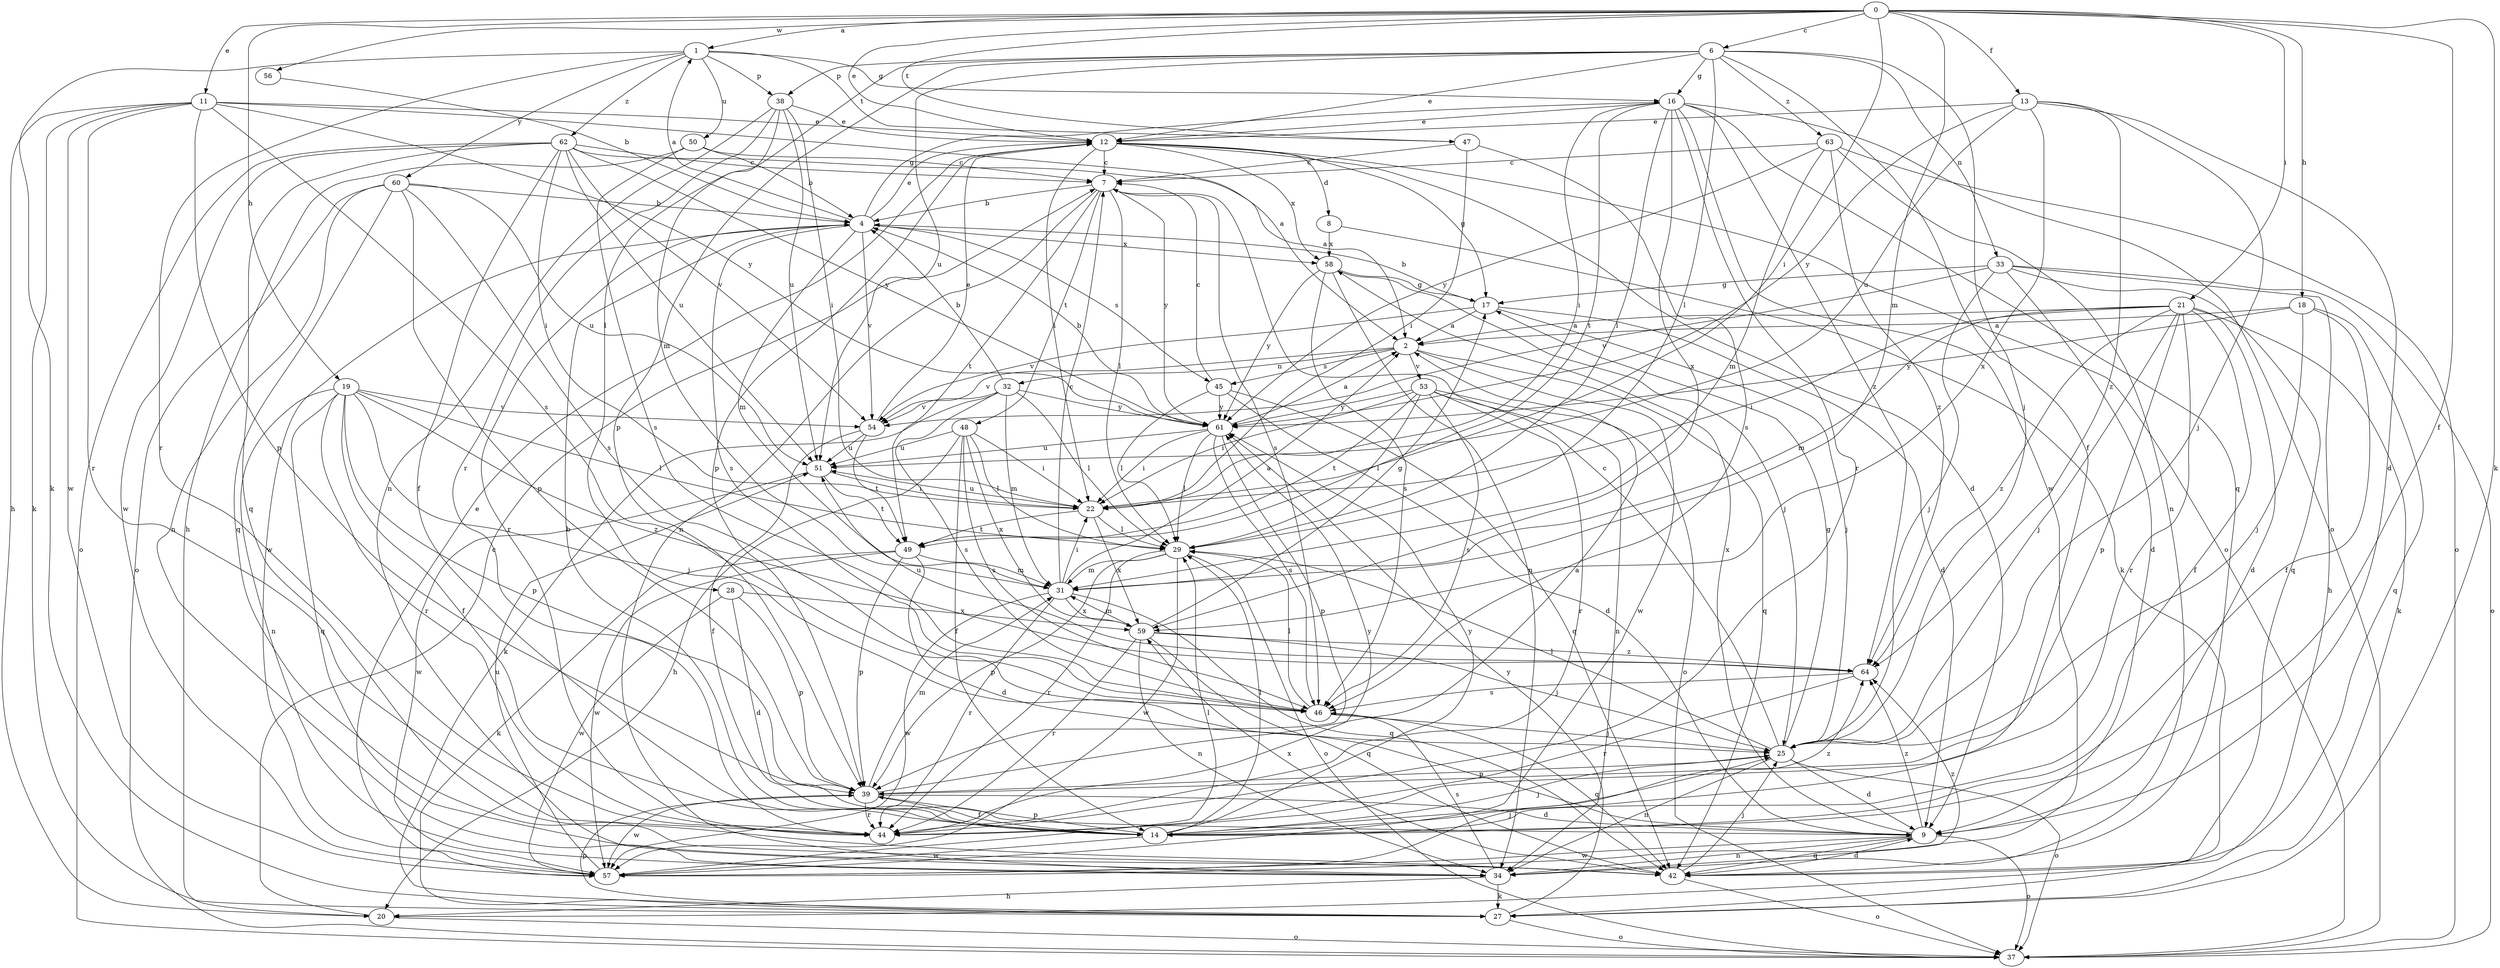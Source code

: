 strict digraph  {
0;
1;
2;
4;
6;
7;
8;
9;
11;
12;
13;
14;
16;
17;
18;
19;
20;
21;
22;
25;
27;
28;
29;
31;
32;
33;
34;
37;
38;
39;
42;
44;
45;
46;
47;
48;
49;
50;
51;
53;
54;
56;
57;
58;
59;
60;
61;
62;
63;
64;
0 -> 1  [label=a];
0 -> 6  [label=c];
0 -> 11  [label=e];
0 -> 12  [label=e];
0 -> 13  [label=f];
0 -> 14  [label=f];
0 -> 18  [label=h];
0 -> 19  [label=h];
0 -> 21  [label=i];
0 -> 22  [label=i];
0 -> 27  [label=k];
0 -> 31  [label=m];
0 -> 47  [label=t];
0 -> 56  [label=w];
1 -> 16  [label=g];
1 -> 27  [label=k];
1 -> 38  [label=p];
1 -> 44  [label=r];
1 -> 47  [label=t];
1 -> 50  [label=u];
1 -> 60  [label=y];
1 -> 62  [label=z];
2 -> 32  [label=n];
2 -> 42  [label=q];
2 -> 45  [label=s];
2 -> 53  [label=v];
2 -> 54  [label=v];
2 -> 57  [label=w];
4 -> 1  [label=a];
4 -> 12  [label=e];
4 -> 16  [label=g];
4 -> 31  [label=m];
4 -> 44  [label=r];
4 -> 45  [label=s];
4 -> 46  [label=s];
4 -> 54  [label=v];
4 -> 57  [label=w];
4 -> 58  [label=x];
6 -> 12  [label=e];
6 -> 14  [label=f];
6 -> 16  [label=g];
6 -> 25  [label=j];
6 -> 28  [label=l];
6 -> 29  [label=l];
6 -> 33  [label=n];
6 -> 38  [label=p];
6 -> 39  [label=p];
6 -> 51  [label=u];
6 -> 63  [label=z];
7 -> 4  [label=b];
7 -> 29  [label=l];
7 -> 34  [label=n];
7 -> 46  [label=s];
7 -> 48  [label=t];
7 -> 49  [label=t];
7 -> 61  [label=y];
8 -> 27  [label=k];
8 -> 58  [label=x];
9 -> 34  [label=n];
9 -> 37  [label=o];
9 -> 42  [label=q];
9 -> 57  [label=w];
9 -> 58  [label=x];
9 -> 64  [label=z];
11 -> 2  [label=a];
11 -> 12  [label=e];
11 -> 20  [label=h];
11 -> 27  [label=k];
11 -> 39  [label=p];
11 -> 44  [label=r];
11 -> 46  [label=s];
11 -> 57  [label=w];
11 -> 61  [label=y];
12 -> 7  [label=c];
12 -> 8  [label=d];
12 -> 9  [label=d];
12 -> 17  [label=g];
12 -> 22  [label=i];
12 -> 37  [label=o];
12 -> 39  [label=p];
12 -> 58  [label=x];
13 -> 9  [label=d];
13 -> 12  [label=e];
13 -> 25  [label=j];
13 -> 51  [label=u];
13 -> 59  [label=x];
13 -> 61  [label=y];
13 -> 64  [label=z];
14 -> 4  [label=b];
14 -> 25  [label=j];
14 -> 29  [label=l];
14 -> 39  [label=p];
14 -> 57  [label=w];
14 -> 61  [label=y];
14 -> 64  [label=z];
16 -> 12  [label=e];
16 -> 22  [label=i];
16 -> 29  [label=l];
16 -> 37  [label=o];
16 -> 42  [label=q];
16 -> 44  [label=r];
16 -> 49  [label=t];
16 -> 57  [label=w];
16 -> 59  [label=x];
16 -> 64  [label=z];
17 -> 2  [label=a];
17 -> 4  [label=b];
17 -> 9  [label=d];
17 -> 25  [label=j];
17 -> 54  [label=v];
18 -> 2  [label=a];
18 -> 14  [label=f];
18 -> 25  [label=j];
18 -> 42  [label=q];
18 -> 61  [label=y];
19 -> 14  [label=f];
19 -> 25  [label=j];
19 -> 29  [label=l];
19 -> 34  [label=n];
19 -> 39  [label=p];
19 -> 42  [label=q];
19 -> 44  [label=r];
19 -> 54  [label=v];
19 -> 64  [label=z];
20 -> 7  [label=c];
20 -> 37  [label=o];
21 -> 2  [label=a];
21 -> 9  [label=d];
21 -> 14  [label=f];
21 -> 22  [label=i];
21 -> 25  [label=j];
21 -> 27  [label=k];
21 -> 31  [label=m];
21 -> 39  [label=p];
21 -> 44  [label=r];
21 -> 64  [label=z];
22 -> 29  [label=l];
22 -> 49  [label=t];
22 -> 51  [label=u];
22 -> 59  [label=x];
25 -> 7  [label=c];
25 -> 9  [label=d];
25 -> 17  [label=g];
25 -> 29  [label=l];
25 -> 34  [label=n];
25 -> 37  [label=o];
25 -> 39  [label=p];
27 -> 37  [label=o];
27 -> 39  [label=p];
27 -> 61  [label=y];
28 -> 9  [label=d];
28 -> 39  [label=p];
28 -> 57  [label=w];
28 -> 59  [label=x];
29 -> 31  [label=m];
29 -> 37  [label=o];
29 -> 39  [label=p];
29 -> 44  [label=r];
29 -> 57  [label=w];
31 -> 2  [label=a];
31 -> 7  [label=c];
31 -> 22  [label=i];
31 -> 42  [label=q];
31 -> 44  [label=r];
31 -> 57  [label=w];
31 -> 59  [label=x];
32 -> 4  [label=b];
32 -> 27  [label=k];
32 -> 29  [label=l];
32 -> 31  [label=m];
32 -> 46  [label=s];
32 -> 54  [label=v];
32 -> 61  [label=y];
33 -> 9  [label=d];
33 -> 17  [label=g];
33 -> 20  [label=h];
33 -> 25  [label=j];
33 -> 37  [label=o];
33 -> 42  [label=q];
33 -> 54  [label=v];
34 -> 20  [label=h];
34 -> 27  [label=k];
34 -> 46  [label=s];
34 -> 64  [label=z];
38 -> 12  [label=e];
38 -> 22  [label=i];
38 -> 31  [label=m];
38 -> 34  [label=n];
38 -> 44  [label=r];
38 -> 51  [label=u];
39 -> 2  [label=a];
39 -> 9  [label=d];
39 -> 14  [label=f];
39 -> 31  [label=m];
39 -> 44  [label=r];
39 -> 57  [label=w];
42 -> 9  [label=d];
42 -> 25  [label=j];
42 -> 37  [label=o];
42 -> 59  [label=x];
44 -> 61  [label=y];
45 -> 7  [label=c];
45 -> 9  [label=d];
45 -> 29  [label=l];
45 -> 42  [label=q];
45 -> 61  [label=y];
46 -> 25  [label=j];
46 -> 29  [label=l];
46 -> 42  [label=q];
47 -> 7  [label=c];
47 -> 22  [label=i];
47 -> 46  [label=s];
48 -> 14  [label=f];
48 -> 20  [label=h];
48 -> 22  [label=i];
48 -> 29  [label=l];
48 -> 46  [label=s];
48 -> 51  [label=u];
48 -> 59  [label=x];
49 -> 9  [label=d];
49 -> 27  [label=k];
49 -> 31  [label=m];
49 -> 39  [label=p];
49 -> 57  [label=w];
50 -> 4  [label=b];
50 -> 7  [label=c];
50 -> 20  [label=h];
50 -> 46  [label=s];
51 -> 22  [label=i];
51 -> 49  [label=t];
51 -> 57  [label=w];
53 -> 22  [label=i];
53 -> 29  [label=l];
53 -> 34  [label=n];
53 -> 37  [label=o];
53 -> 44  [label=r];
53 -> 46  [label=s];
53 -> 49  [label=t];
53 -> 61  [label=y];
54 -> 12  [label=e];
54 -> 14  [label=f];
54 -> 49  [label=t];
54 -> 51  [label=u];
56 -> 4  [label=b];
57 -> 12  [label=e];
57 -> 25  [label=j];
57 -> 29  [label=l];
57 -> 51  [label=u];
58 -> 17  [label=g];
58 -> 25  [label=j];
58 -> 34  [label=n];
58 -> 46  [label=s];
58 -> 61  [label=y];
59 -> 17  [label=g];
59 -> 25  [label=j];
59 -> 31  [label=m];
59 -> 34  [label=n];
59 -> 42  [label=q];
59 -> 44  [label=r];
59 -> 64  [label=z];
60 -> 4  [label=b];
60 -> 34  [label=n];
60 -> 37  [label=o];
60 -> 39  [label=p];
60 -> 42  [label=q];
60 -> 46  [label=s];
60 -> 51  [label=u];
61 -> 2  [label=a];
61 -> 4  [label=b];
61 -> 22  [label=i];
61 -> 29  [label=l];
61 -> 39  [label=p];
61 -> 46  [label=s];
61 -> 51  [label=u];
62 -> 2  [label=a];
62 -> 7  [label=c];
62 -> 14  [label=f];
62 -> 22  [label=i];
62 -> 37  [label=o];
62 -> 42  [label=q];
62 -> 51  [label=u];
62 -> 54  [label=v];
62 -> 57  [label=w];
62 -> 61  [label=y];
63 -> 7  [label=c];
63 -> 31  [label=m];
63 -> 34  [label=n];
63 -> 37  [label=o];
63 -> 61  [label=y];
63 -> 64  [label=z];
64 -> 44  [label=r];
64 -> 46  [label=s];
64 -> 51  [label=u];
}
